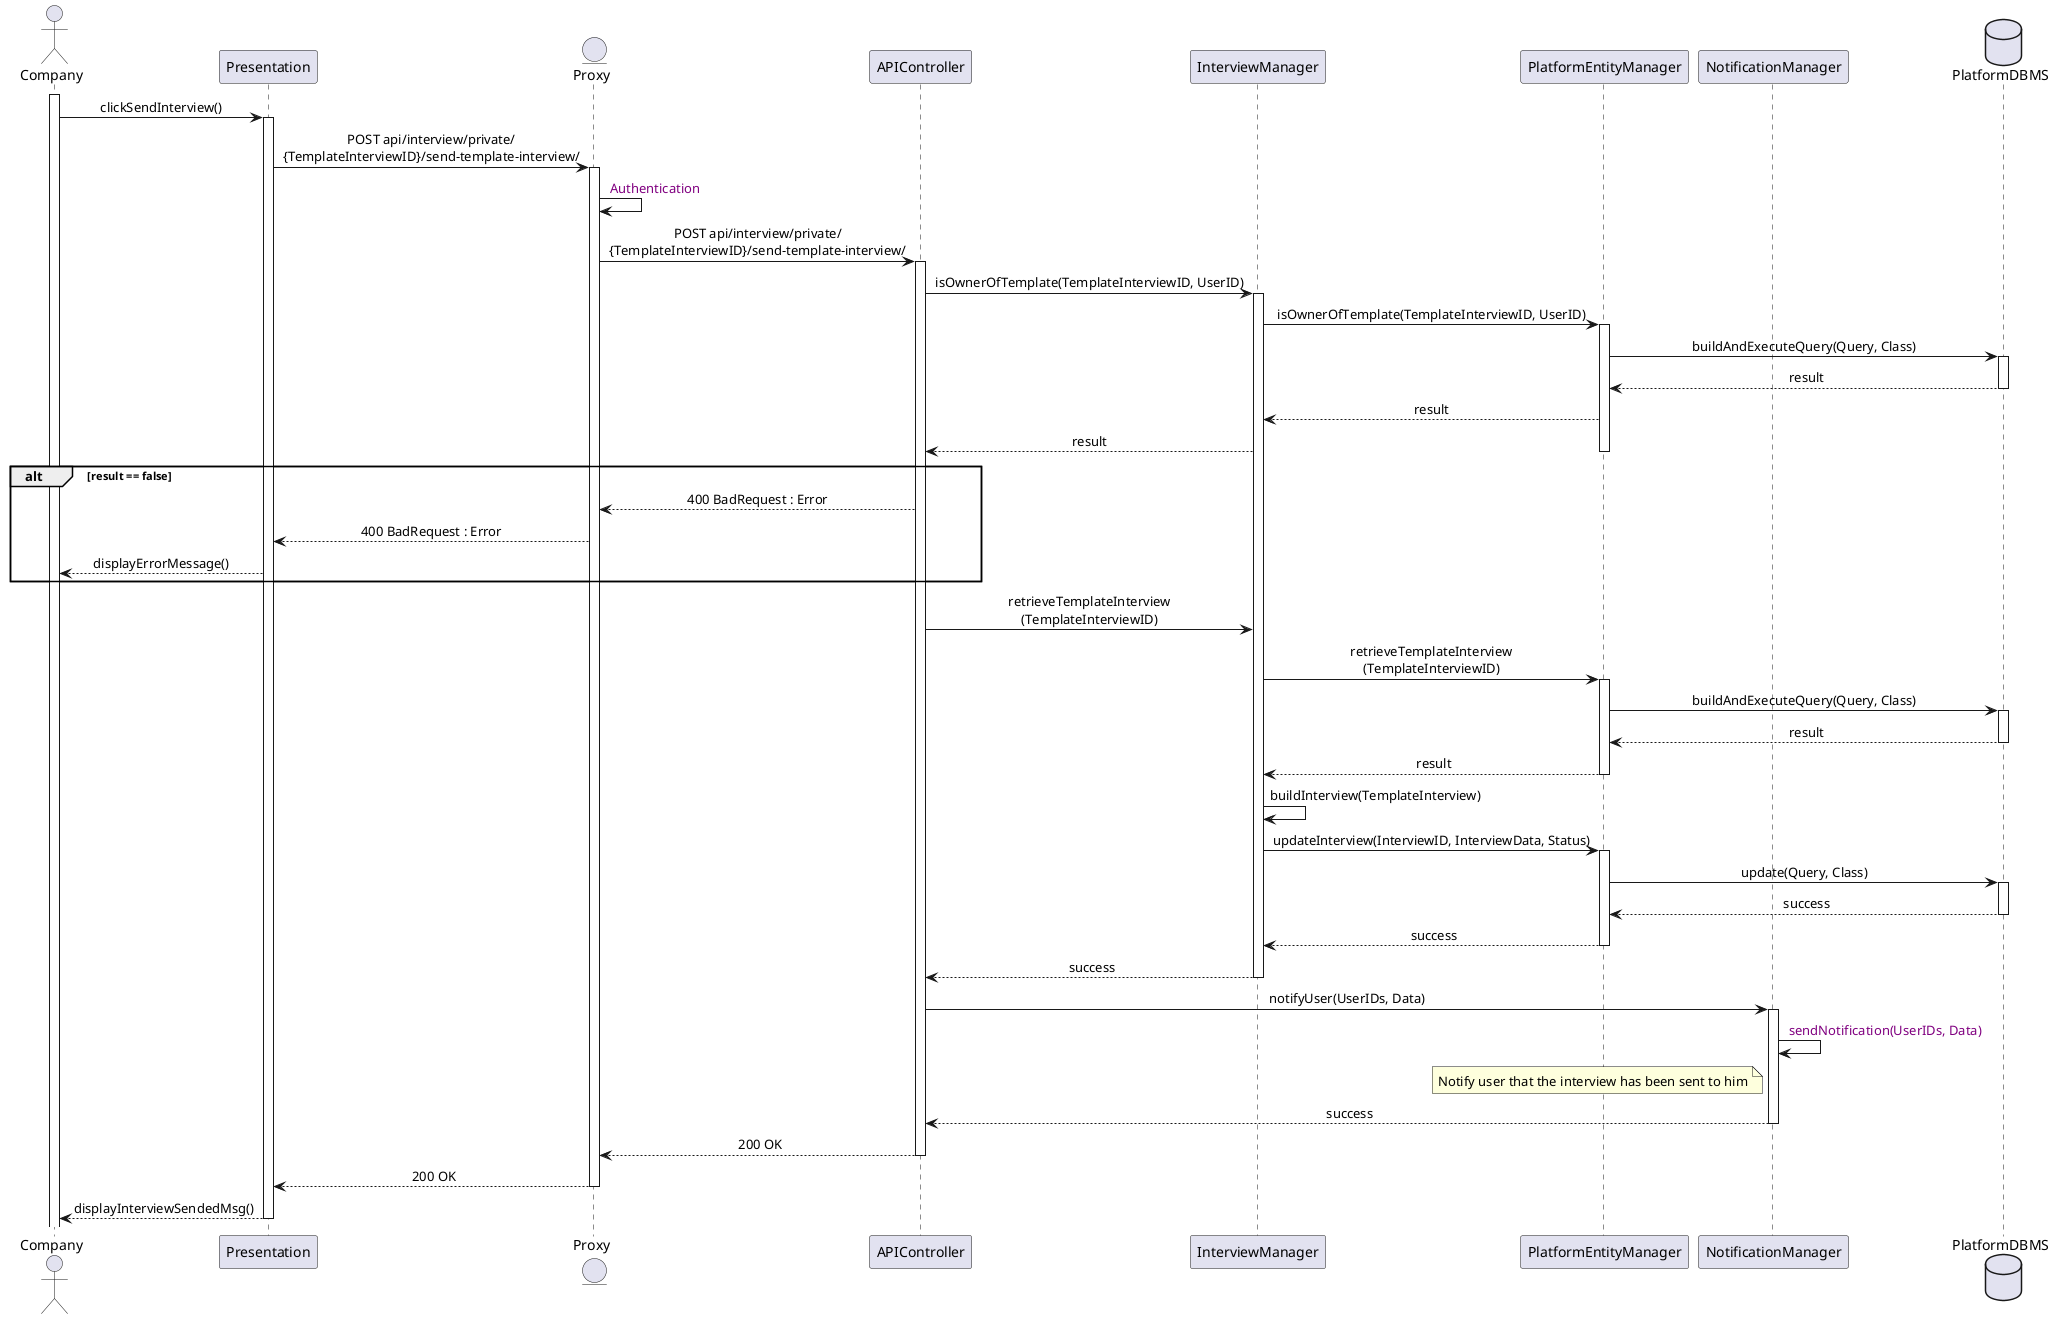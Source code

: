 @startuml 23CompanySendSavedInterview
skinparam sequenceMessageAlign center
actor Company
participant Presentation
entity Proxy
participant APIController
participant InterviewManager
participant PlatformEntityManager
participant NotificationManager
database PlatformDBMS

activate Company
Company -> Presentation : clickSendInterview()
activate Presentation
'body contain the InterviewID and TemplateInterviewID
Presentation -> Proxy : POST api/interview/private/\n{TemplateInterviewID}/send-template-interview/
activate Proxy
Proxy -> Proxy : <color:purple> Authentication
Proxy -> APIController : POST api/interview/private/\n{TemplateInterviewID}/send-template-interview/
activate APIController
APIController -> InterviewManager : isOwnerOfTemplate(TemplateInterviewID, UserID)
activate InterviewManager
InterviewManager -> PlatformEntityManager : isOwnerOfTemplate(TemplateInterviewID, UserID)
activate PlatformEntityManager
PlatformEntityManager -> PlatformDBMS : buildAndExecuteQuery(Query, Class)
activate PlatformDBMS
PlatformDBMS --> PlatformEntityManager : result
deactivate PlatformDBMS
PlatformEntityManager --> InterviewManager : result
InterviewManager --> APIController : result
deactivate PlatformEntityManager
alt result == false
    APIController --> Proxy : 400 BadRequest : Error
    Proxy --> Presentation : 400 BadRequest : Error
    Presentation --> Company : displayErrorMessage()
end
APIController -> InterviewManager : retrieveTemplateInterview\n(TemplateInterviewID)
InterviewManager -> PlatformEntityManager : retrieveTemplateInterview\n(TemplateInterviewID)
activate PlatformEntityManager
PlatformEntityManager -> PlatformDBMS : buildAndExecuteQuery(Query, Class)
activate PlatformDBMS
PlatformDBMS --> PlatformEntityManager : result
deactivate PlatformDBMS
PlatformEntityManager --> InterviewManager : result
deactivate PlatformEntityManager
'this return the InterviewData
InterviewManager -> InterviewManager : buildInterview(TemplateInterview)
InterviewManager -> PlatformEntityManager : updateInterview(InterviewID, InterviewData, Status)
activate PlatformEntityManager
PlatformEntityManager -> PlatformDBMS : update(Query, Class)
activate PlatformDBMS
PlatformDBMS --> PlatformEntityManager : success
deactivate PlatformDBMS
PlatformEntityManager --> InterviewManager : success
deactivate PlatformEntityManager
InterviewManager --> APIController : success
deactivate InterviewManager
APIController -> NotificationManager : notifyUser(UserIDs, Data)
activate NotificationManager
NotificationManager -> NotificationManager : <color:purple> sendNotification(UserIDs, Data)
note left of NotificationManager : Notify user that the interview has been sent to him
NotificationManager --> APIController : success
deactivate NotificationManager
APIController --> Proxy : 200 OK
deactivate APIController
Proxy --> Presentation : 200 OK
deactivate Proxy
Presentation --> Company : displayInterviewSendedMsg()
deactivate Presentation
@enduml